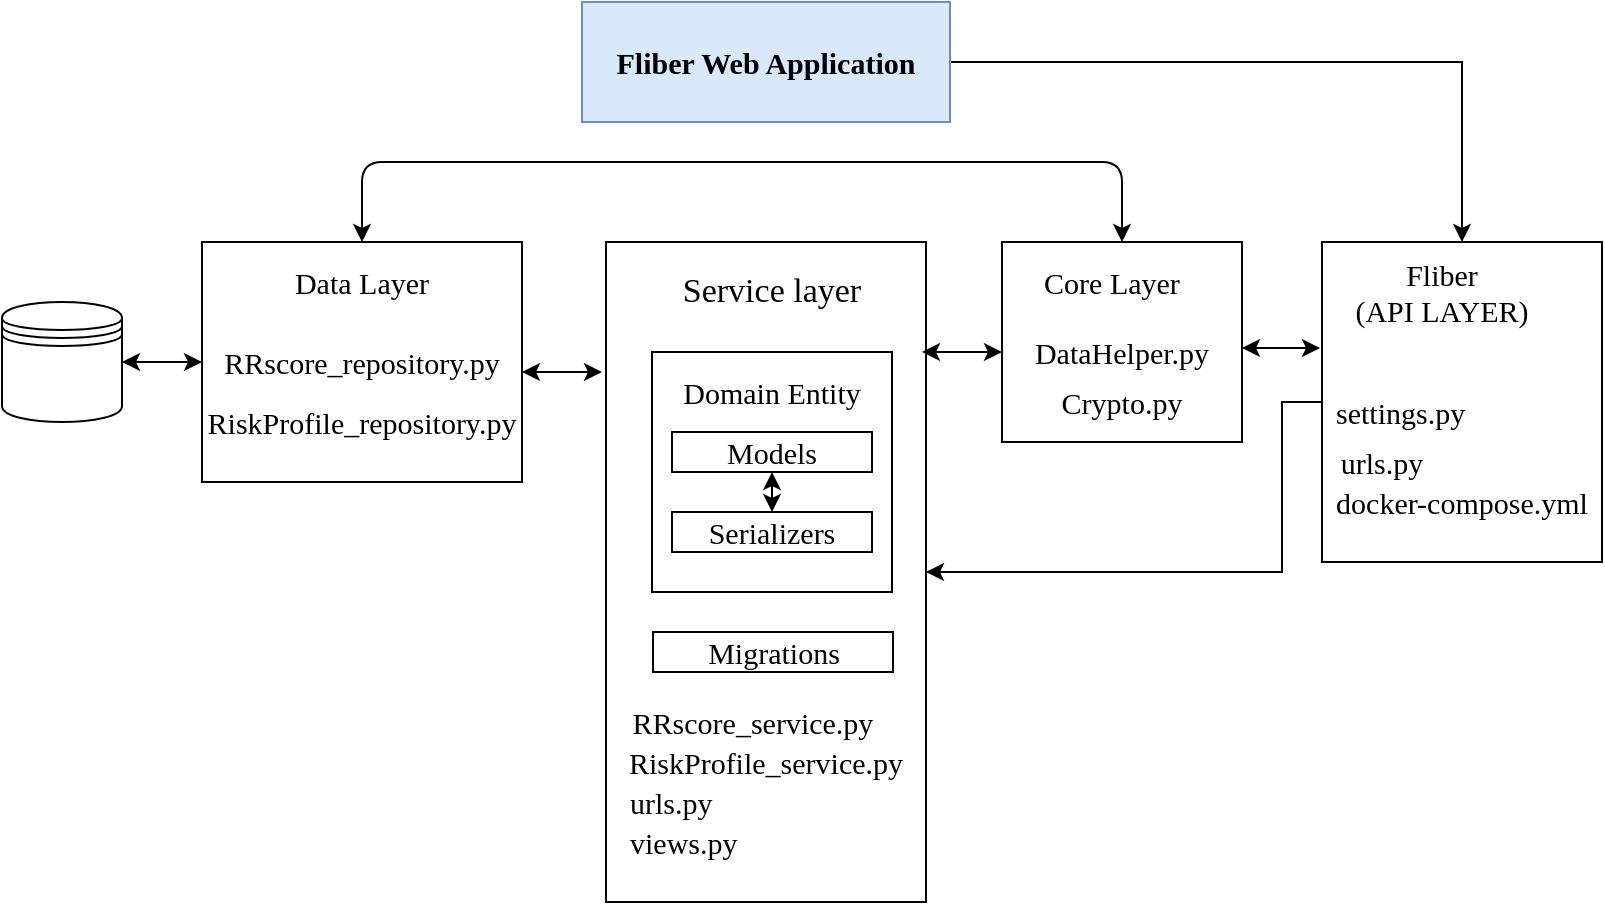 <mxfile version="15.3.0" type="github">
  <diagram id="AhPuRgN3v338FDPVhJ9J" name="Page-1">
    <mxGraphModel dx="1038" dy="579" grid="1" gridSize="10" guides="1" tooltips="1" connect="1" arrows="1" fold="1" page="1" pageScale="1" pageWidth="850" pageHeight="1100" math="0" shadow="0">
      <root>
        <mxCell id="0" />
        <mxCell id="1" parent="0" />
        <mxCell id="g9GeZW8kKjmnZO4IWYgL-43" style="edgeStyle=orthogonalEdgeStyle;rounded=0;orthogonalLoop=1;jettySize=auto;html=1;entryX=0.5;entryY=0;entryDx=0;entryDy=0;fontFamily=Times New Roman;fontSize=15;" edge="1" parent="1" source="g9GeZW8kKjmnZO4IWYgL-1" target="g9GeZW8kKjmnZO4IWYgL-37">
          <mxGeometry relative="1" as="geometry" />
        </mxCell>
        <mxCell id="g9GeZW8kKjmnZO4IWYgL-1" value="Fliber Web Application" style="rounded=0;whiteSpace=wrap;html=1;fillColor=#dae8fc;strokeColor=#6c8ebf;fontStyle=1;fontFamily=Times New Roman;fontSize=15;" vertex="1" parent="1">
          <mxGeometry x="310" y="40" width="184" height="60" as="geometry" />
        </mxCell>
        <mxCell id="g9GeZW8kKjmnZO4IWYgL-2" value="" style="shape=datastore;whiteSpace=wrap;html=1;fontFamily=Times New Roman;fontSize=23;" vertex="1" parent="1">
          <mxGeometry x="20" y="190" width="60" height="60" as="geometry" />
        </mxCell>
        <mxCell id="g9GeZW8kKjmnZO4IWYgL-7" value="" style="rounded=0;whiteSpace=wrap;html=1;fontFamily=Times New Roman;fontSize=23;" vertex="1" parent="1">
          <mxGeometry x="322" y="160" width="160" height="330" as="geometry" />
        </mxCell>
        <mxCell id="g9GeZW8kKjmnZO4IWYgL-8" value="Service layer" style="text;html=1;strokeColor=none;fillColor=none;align=center;verticalAlign=middle;whiteSpace=wrap;rounded=0;fontFamily=Times New Roman;fontSize=17;" vertex="1" parent="1">
          <mxGeometry x="310" y="175" width="190" height="20" as="geometry" />
        </mxCell>
        <mxCell id="g9GeZW8kKjmnZO4IWYgL-9" value="" style="rounded=0;whiteSpace=wrap;html=1;fontFamily=Times New Roman;fontSize=14;align=center;" vertex="1" parent="1">
          <mxGeometry x="345" y="215" width="120" height="120" as="geometry" />
        </mxCell>
        <mxCell id="g9GeZW8kKjmnZO4IWYgL-11" value="Domain Entity" style="text;html=1;strokeColor=none;fillColor=none;align=center;verticalAlign=middle;whiteSpace=wrap;rounded=0;fontFamily=Times New Roman;fontSize=15;" vertex="1" parent="1">
          <mxGeometry x="345" y="225" width="120" height="20" as="geometry" />
        </mxCell>
        <mxCell id="g9GeZW8kKjmnZO4IWYgL-12" value="Models" style="rounded=0;whiteSpace=wrap;html=1;fontFamily=Times New Roman;fontSize=15;" vertex="1" parent="1">
          <mxGeometry x="355" y="255" width="100" height="20" as="geometry" />
        </mxCell>
        <mxCell id="g9GeZW8kKjmnZO4IWYgL-13" value="Serializers" style="rounded=0;whiteSpace=wrap;html=1;fontFamily=Times New Roman;fontSize=15;" vertex="1" parent="1">
          <mxGeometry x="355" y="295" width="100" height="20" as="geometry" />
        </mxCell>
        <mxCell id="g9GeZW8kKjmnZO4IWYgL-14" value="Migrations" style="rounded=0;whiteSpace=wrap;html=1;fontFamily=Times New Roman;fontSize=15;" vertex="1" parent="1">
          <mxGeometry x="345.5" y="355" width="120" height="20" as="geometry" />
        </mxCell>
        <mxCell id="g9GeZW8kKjmnZO4IWYgL-16" value="views.py" style="text;html=1;strokeColor=none;fillColor=none;align=left;verticalAlign=middle;whiteSpace=wrap;rounded=0;fontFamily=Times New Roman;fontSize=15;" vertex="1" parent="1">
          <mxGeometry x="332" y="450" width="90" height="20" as="geometry" />
        </mxCell>
        <mxCell id="g9GeZW8kKjmnZO4IWYgL-19" value="" style="rounded=0;whiteSpace=wrap;html=1;fontFamily=Times New Roman;fontSize=15;" vertex="1" parent="1">
          <mxGeometry x="120" y="160" width="160" height="120" as="geometry" />
        </mxCell>
        <mxCell id="g9GeZW8kKjmnZO4IWYgL-20" value="Data Layer" style="text;html=1;strokeColor=none;fillColor=none;align=center;verticalAlign=middle;whiteSpace=wrap;rounded=0;fontFamily=Times New Roman;fontSize=15;" vertex="1" parent="1">
          <mxGeometry x="120" y="170" width="160" height="20" as="geometry" />
        </mxCell>
        <mxCell id="g9GeZW8kKjmnZO4IWYgL-22" value="urls.py" style="text;html=1;strokeColor=none;fillColor=none;align=left;verticalAlign=middle;whiteSpace=wrap;rounded=0;fontFamily=Times New Roman;fontSize=15;" vertex="1" parent="1">
          <mxGeometry x="332" y="430" width="69.5" height="20" as="geometry" />
        </mxCell>
        <mxCell id="g9GeZW8kKjmnZO4IWYgL-23" value="RRscore_repository.py" style="text;html=1;strokeColor=none;fillColor=none;align=center;verticalAlign=middle;whiteSpace=wrap;rounded=0;fontFamily=Times New Roman;fontSize=15;" vertex="1" parent="1">
          <mxGeometry x="120" y="210" width="160" height="20" as="geometry" />
        </mxCell>
        <mxCell id="g9GeZW8kKjmnZO4IWYgL-24" value="RiskProfile_repository.py&lt;br&gt;" style="text;html=1;strokeColor=none;fillColor=none;align=center;verticalAlign=middle;whiteSpace=wrap;rounded=0;fontFamily=Times New Roman;fontSize=15;" vertex="1" parent="1">
          <mxGeometry x="120" y="240" width="160" height="20" as="geometry" />
        </mxCell>
        <mxCell id="g9GeZW8kKjmnZO4IWYgL-26" value="" style="endArrow=classic;startArrow=classic;html=1;fontFamily=Times New Roman;fontSize=15;entryX=0.5;entryY=1;entryDx=0;entryDy=0;" edge="1" parent="1" target="g9GeZW8kKjmnZO4IWYgL-12">
          <mxGeometry width="50" height="50" relative="1" as="geometry">
            <mxPoint x="405" y="295" as="sourcePoint" />
            <mxPoint x="445" y="275" as="targetPoint" />
          </mxGeometry>
        </mxCell>
        <mxCell id="g9GeZW8kKjmnZO4IWYgL-27" value="" style="endArrow=classic;startArrow=classic;html=1;fontFamily=Times New Roman;fontSize=15;exitX=1;exitY=0.5;exitDx=0;exitDy=0;" edge="1" parent="1" source="g9GeZW8kKjmnZO4IWYgL-2">
          <mxGeometry width="50" height="50" relative="1" as="geometry">
            <mxPoint x="80" y="270" as="sourcePoint" />
            <mxPoint x="120" y="220" as="targetPoint" />
          </mxGeometry>
        </mxCell>
        <mxCell id="g9GeZW8kKjmnZO4IWYgL-28" value="" style="rounded=0;whiteSpace=wrap;html=1;fontFamily=Times New Roman;fontSize=15;align=left;" vertex="1" parent="1">
          <mxGeometry x="520" y="160" width="120" height="100" as="geometry" />
        </mxCell>
        <mxCell id="g9GeZW8kKjmnZO4IWYgL-29" value="Core Layer" style="text;html=1;strokeColor=none;fillColor=none;align=center;verticalAlign=middle;whiteSpace=wrap;rounded=0;fontFamily=Times New Roman;fontSize=15;" vertex="1" parent="1">
          <mxGeometry x="520" y="170" width="110" height="20" as="geometry" />
        </mxCell>
        <mxCell id="g9GeZW8kKjmnZO4IWYgL-30" value="Crypto.py" style="text;html=1;strokeColor=none;fillColor=none;align=center;verticalAlign=middle;whiteSpace=wrap;rounded=0;fontFamily=Times New Roman;fontSize=15;" vertex="1" parent="1">
          <mxGeometry x="520" y="230" width="120" height="20" as="geometry" />
        </mxCell>
        <mxCell id="g9GeZW8kKjmnZO4IWYgL-31" value="DataHelper.py" style="text;html=1;strokeColor=none;fillColor=none;align=center;verticalAlign=middle;whiteSpace=wrap;rounded=0;fontFamily=Times New Roman;fontSize=15;" vertex="1" parent="1">
          <mxGeometry x="520" y="205" width="120" height="20" as="geometry" />
        </mxCell>
        <mxCell id="g9GeZW8kKjmnZO4IWYgL-33" value="RRscore_service.py" style="text;html=1;strokeColor=none;fillColor=none;align=center;verticalAlign=middle;whiteSpace=wrap;rounded=0;fontFamily=Times New Roman;fontSize=15;" vertex="1" parent="1">
          <mxGeometry x="332" y="390" width="127" height="20" as="geometry" />
        </mxCell>
        <mxCell id="g9GeZW8kKjmnZO4IWYgL-34" value="RiskProfile_service.py" style="text;html=1;strokeColor=none;fillColor=none;align=center;verticalAlign=middle;whiteSpace=wrap;rounded=0;fontFamily=Times New Roman;fontSize=15;" vertex="1" parent="1">
          <mxGeometry x="332" y="410" width="140" height="20" as="geometry" />
        </mxCell>
        <mxCell id="g9GeZW8kKjmnZO4IWYgL-46" style="edgeStyle=orthogonalEdgeStyle;rounded=0;orthogonalLoop=1;jettySize=auto;html=1;entryX=1;entryY=0.5;entryDx=0;entryDy=0;fontFamily=Times New Roman;fontSize=15;" edge="1" parent="1" source="g9GeZW8kKjmnZO4IWYgL-37" target="g9GeZW8kKjmnZO4IWYgL-7">
          <mxGeometry relative="1" as="geometry">
            <Array as="points">
              <mxPoint x="660" y="240" />
              <mxPoint x="660" y="325" />
            </Array>
          </mxGeometry>
        </mxCell>
        <mxCell id="g9GeZW8kKjmnZO4IWYgL-37" value="" style="rounded=0;whiteSpace=wrap;html=1;fontFamily=Times New Roman;fontSize=15;align=center;" vertex="1" parent="1">
          <mxGeometry x="680" y="160" width="140" height="160" as="geometry" />
        </mxCell>
        <mxCell id="g9GeZW8kKjmnZO4IWYgL-38" value="Fliber &lt;br&gt;(API LAYER)" style="text;html=1;strokeColor=none;fillColor=none;align=center;verticalAlign=middle;whiteSpace=wrap;rounded=0;fontFamily=Times New Roman;fontSize=15;" vertex="1" parent="1">
          <mxGeometry x="680" y="170" width="120" height="30" as="geometry" />
        </mxCell>
        <mxCell id="g9GeZW8kKjmnZO4IWYgL-39" value="settings.py" style="text;html=1;strokeColor=none;fillColor=none;align=left;verticalAlign=middle;whiteSpace=wrap;rounded=0;fontFamily=Times New Roman;fontSize=15;" vertex="1" parent="1">
          <mxGeometry x="685" y="235" width="110" height="20" as="geometry" />
        </mxCell>
        <mxCell id="g9GeZW8kKjmnZO4IWYgL-40" value="urls.py" style="text;html=1;strokeColor=none;fillColor=none;align=center;verticalAlign=middle;whiteSpace=wrap;rounded=0;fontFamily=Times New Roman;fontSize=15;" vertex="1" parent="1">
          <mxGeometry x="690" y="260" width="40" height="20" as="geometry" />
        </mxCell>
        <mxCell id="g9GeZW8kKjmnZO4IWYgL-42" value="docker-compose.yml" style="text;html=1;strokeColor=none;fillColor=none;align=center;verticalAlign=middle;whiteSpace=wrap;rounded=0;fontFamily=Times New Roman;fontSize=15;" vertex="1" parent="1">
          <mxGeometry x="685" y="285" width="130" height="10" as="geometry" />
        </mxCell>
        <mxCell id="g9GeZW8kKjmnZO4IWYgL-44" value="" style="endArrow=classic;startArrow=classic;html=1;fontFamily=Times New Roman;fontSize=15;exitX=1;exitY=0.75;exitDx=0;exitDy=0;" edge="1" parent="1" source="g9GeZW8kKjmnZO4IWYgL-23">
          <mxGeometry width="50" height="50" relative="1" as="geometry">
            <mxPoint x="280" y="260" as="sourcePoint" />
            <mxPoint x="320" y="225" as="targetPoint" />
          </mxGeometry>
        </mxCell>
        <mxCell id="g9GeZW8kKjmnZO4IWYgL-45" value="" style="endArrow=classic;startArrow=classic;html=1;fontFamily=Times New Roman;fontSize=15;entryX=0;entryY=0.5;entryDx=0;entryDy=0;" edge="1" parent="1" target="g9GeZW8kKjmnZO4IWYgL-31">
          <mxGeometry width="50" height="50" relative="1" as="geometry">
            <mxPoint x="480" y="215" as="sourcePoint" />
            <mxPoint x="530" y="200" as="targetPoint" />
          </mxGeometry>
        </mxCell>
        <mxCell id="g9GeZW8kKjmnZO4IWYgL-47" value="" style="endArrow=classic;startArrow=classic;html=1;fontFamily=Times New Roman;fontSize=15;" edge="1" parent="1">
          <mxGeometry width="50" height="50" relative="1" as="geometry">
            <mxPoint x="640" y="213" as="sourcePoint" />
            <mxPoint x="679" y="213" as="targetPoint" />
          </mxGeometry>
        </mxCell>
        <mxCell id="g9GeZW8kKjmnZO4IWYgL-49" value="" style="endArrow=classic;startArrow=classic;html=1;fontFamily=Times New Roman;fontSize=15;exitX=0.5;exitY=0;exitDx=0;exitDy=0;entryX=0.5;entryY=0;entryDx=0;entryDy=0;" edge="1" parent="1" source="g9GeZW8kKjmnZO4IWYgL-19" target="g9GeZW8kKjmnZO4IWYgL-28">
          <mxGeometry width="50" height="50" relative="1" as="geometry">
            <mxPoint x="380" y="170" as="sourcePoint" />
            <mxPoint x="430" y="120" as="targetPoint" />
            <Array as="points">
              <mxPoint x="200" y="120" />
              <mxPoint x="390" y="120" />
              <mxPoint x="580" y="120" />
            </Array>
          </mxGeometry>
        </mxCell>
      </root>
    </mxGraphModel>
  </diagram>
</mxfile>
